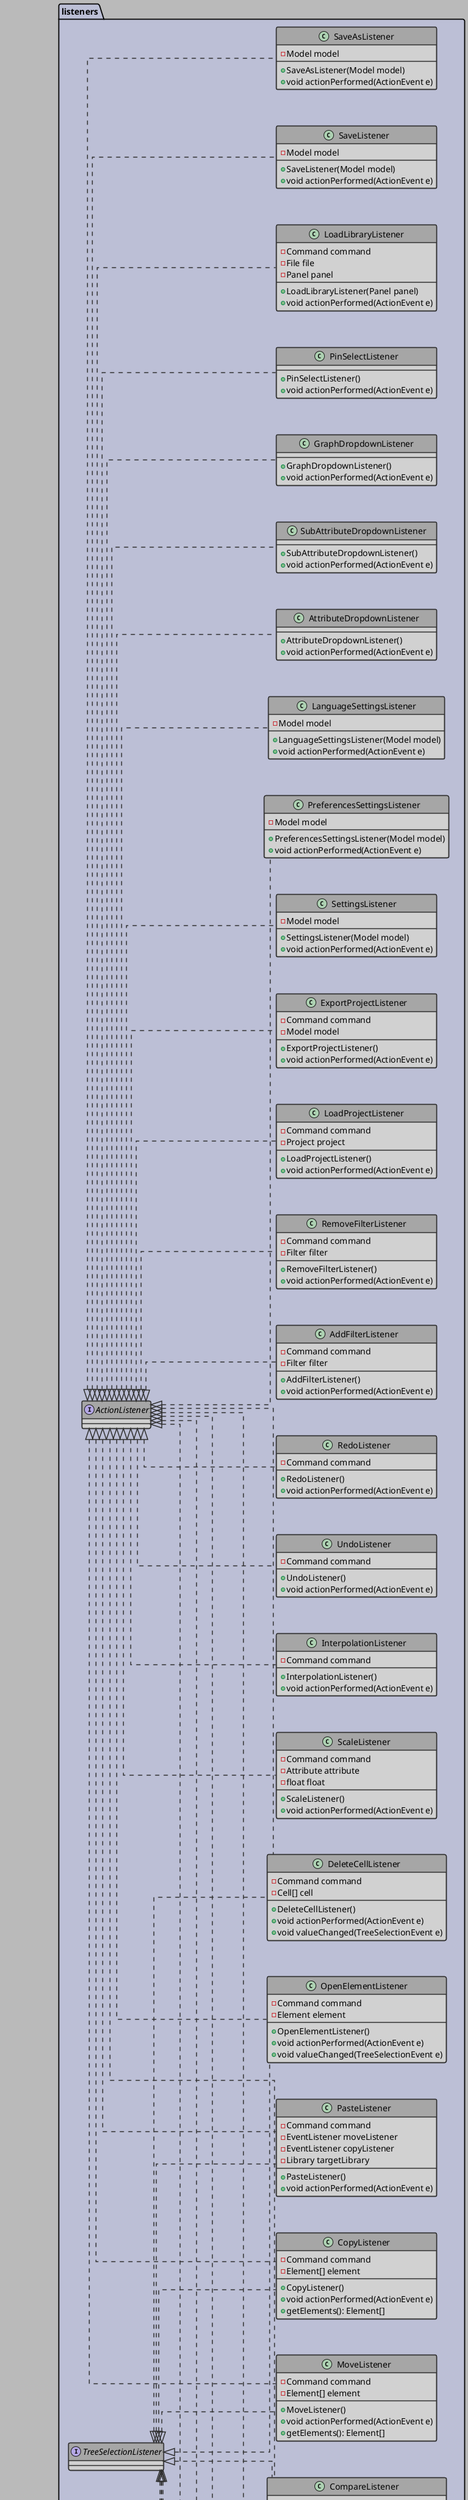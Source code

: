 @startuml
left to right direction

'Style Settings
skinparam {
    Linetype ortho
    BackgroundColor #bababa
    Shadowing false
    Nodesep 60
    Ranksep 50
    
}
skinparam Arrow {
    Color #2e2e2e
    Thickness 1.5
}
skinparam CircledCharacter {
    Radius 8
    FontSize 10
}
skinparam class {
    BackgroundColor #d1d1d1
    BorderColor #2e2e2e
    BorderThickness 1.5
    HeaderBackgroundColor #a6a6a6
}
skinparam package {
    BackgroundColor #bcbfd6
    BorderThickness 1.8
}
skinparam Note {
    BackgroundColor #297547
    BorderColor #171a17
    FontColor #e8e8e8
}

!startsub DIAGRAM
together {
    /'class Main{
        +{static} main(String[] args): void
    }'/

    class EventManager{
        -MainWindow view
        -Model model
        -Map<Event, EventListener> events
        -List<IObserver> handlers
        +EventManager(MainWindow view, Model model)
        +void initListeners()
        +getListeners(): Map<Event, EventListener>
        +void subscribeHandlers()
        +void removeListener(EventListener listener)
        +void removeHandler(IObserver handler)
        +void notifyHandlers(Model model, List<Filter> filters)
        
    }

    enum Event{
    LOAD
    OPEN
    DELETE
    REMOVE
    SAVE
    SAVEAS
    SELECT
    EDIT
    RENAME
    MERGE
    COPY
    MOVE
    PASTE
    REDO
    UNDO
    SCALE
    COMPARE
    INTERPOLATE
    ADDFILTER
    REMOVEFILTER
    LOADPROJECT
    SCSETTINGS
    PRSETTINGS
    LASETTINGS
    ATTRDROPDOWN
    GRAPHDROPDOWN
    SUBATTRDROPDOWN
    PIN
    STATISTICS
    }
    
     
    
    class DataUpdateHandler implements IObserver{
        -Outliner outliner
        -List<Element> elements
        +UpdateHandler(Outliner outliner)
        +void update(Arraylist<Library> libraries)

    }

    class SettingsUpdateHandler implements IObserver{
        -Panel panel
        +SettingsUpdateHandler(Panel panel)
        +void update(Settings settings)

    }

    class FilterUpdateHandler implements IObserver{
        -Panel panel
        +FilterUpdateHandler(Panel panel)
        +void update(List<Filter> filters)
    }

    class InterpolationHandler implements IObserver{
        -Panel panel
        +InterpolationHandler(Panel panel)
        +void update(float value)
    }

    class NamingConflictHandler implements IObserver{
        -MergeDialog mergeDialog
        -NameConflictResolver resolver
        +NamingConflictHandler(Cell leftCell, 
        Cell rightCell, NameConflictResolver resolver)
        +void actionPerformed(ActionEvent e)
    }
  
    
}

package listeners{

        class LoadLibraryListener implements ActionListener{
            -Command command
            -File file
            -Panel panel
            +LoadLibraryListener(Panel panel)
            +void actionPerformed(ActionEvent e)
            
        }
        
        class OpenElementListener implements ActionListener, TreeSelectionListener{
            -Command command
            -Element element
            +OpenElementListener()
            +void actionPerformed(ActionEvent e)
            +void valueChanged(TreeSelectionEvent e)
        }

        class DeleteCellListener implements ActionListener, TreeSelectionListener{
            -Command command
            -Cell[] cell
            +DeleteCellListener()
            +void actionPerformed(ActionEvent e)
            +void valueChanged(TreeSelectionEvent e)
        }

        class RemoveListener implements ActionListener, TreeSelectionListener{
            -Command command
            -Element[] element
            +RemoveListener()
            +void actionPerformed(ActionEvent e)
            +void valueChanged(TreeSelectionEvent e)
        }

        class SelectListener implements TreeSelectionListener{
            -Command command
            -Element[] element
            +SelectListener()
            +void valueChanged(TreeSelectionEvent e)
        }

        class RenameListener implements ActionListener, TreeSelectionListener{
            -Command command
            -Element element
            +RenameListener()
            +void actionPerformed(ActionEvent e)
            +void valueChanged(TreeSelectionEvent e)
        }

        class EditListener implements ActionListener, DocumentListener{
            -Command command
            -String newText
            -Element element
            +EditListener()
            +void actionPerformed(ActionEvent e)
            +void changedUpdate(DocumentEvent e)
        }

        class SaveListener implements ActionListener{
            -Model model
            +SaveListener(Model model)
            +void actionPerformed(ActionEvent e)
        }

        class SaveAsListener implements ActionListener{
            -Model model
            +SaveAsListener(Model model)
            +void actionPerformed(ActionEvent e)
        }

        class MergeListener implements ActionListener, TreeSelectionListener{
            -Command command
            -Library[] libraries
            +MergeListener()
            +void actionPerformed(ActionEvent e)
            +void valueChanged(TreeSelectionEvent e)
        }

        class ScaleListener implements ActionListener{
            -Command command
            -Attribute attribute
            -float float
            +ScaleListener()
            +void actionPerformed(ActionEvent e)
            
        }

        class InterpolationListener implements ActionListener{
            -Command command
            +InterpolationListener()
            +void actionPerformed(ActionEvent e)
        }

        class UndoListener implements ActionListener{
            -Command command
            +UndoListener()
            +void actionPerformed(ActionEvent e)
        }

        class RedoListener implements ActionListener{
            -Command command
            +RedoListener()
            +void actionPerformed(ActionEvent e)
        }

        class CompareListener implements ActionListener, TreeSelectionListener{
            -Command command
            +CompareListener()
            +void actionPerformed(ActionEvent e)
            +void valueChanged(TreeSelectionEvent e)
        }

        class MoveListener implements ActionListener, TreeSelectionListener{
            -Command command
            -Element[] element
            +MoveListener()
            +void actionPerformed(ActionEvent e)
            +getElements(): Element[]
        } 

        class CopyListener implements ActionListener, TreeSelectionListener{
            -Command command
            -Element[] element
            +CopyListener()
            +void actionPerformed(ActionEvent e)
            +getElements(): Element[]
        }

        class PasteListener implements ActionListener, TreeSelectionListener{
            -Command command
            -EventListener moveListener
            -EventListener copyListener
            -Library targetLibrary
            +PasteListener()
            +void actionPerformed(ActionEvent e)
        }

        class AddFilterListener implements ActionListener{
            -Command command
            -Filter filter
            +AddFilterListener()
            +void actionPerformed(ActionEvent e)
        }

         class RemoveFilterListener implements ActionListener{
            -Command command
            -Filter filter
            +RemoveFilterListener()
            +void actionPerformed(ActionEvent e)
        }

        
        class LoadProjectListener implements ActionListener{
            -Command command 
            -Project project
            +LoadProjectListener()
            +void actionPerformed(ActionEvent e)
        }

        class ExportProjectListener implements ActionListener{
            -Command command 
            -Model model 
            +ExportProjectListener()
            +void actionPerformed(ActionEvent e)

        }

        class StatisticsListener implements ItemListener{
            +StatisticsListener()
            +void itemStateChanged(ItemEvent e)
        }
        
        class SettingsListener implements ActionListener{
            -Model model
            +SettingsListener(Model model)
            +void actionPerformed(ActionEvent e)
        }

        class ShortcutSettingsListener implements KeyListener{
            -Shortcut shorcuts
            +ShortcutSettingsListener(Shortcuts shortcuts)
            +void actionPerformed(ActionEvent e)
        }

        class PreferencesSettingsListener implements ActionListener{
            -Model model
            +PreferencesSettingsListener(Model model)
            +void actionPerformed(ActionEvent e)

        }

        class LanguageSettingsListener implements ActionListener{
            -Model model
            +LanguageSettingsListener(Model model)
            +void actionPerformed(ActionEvent e)
        }


        class AttributeDropdownListener implements ActionListener{
            +AttributeDropdownListener()
            +void actionPerformed(ActionEvent e)
        }

        class SubAttributeDropdownListener implements ActionListener{
            +SubAttributeDropdownListener()
            +void actionPerformed(ActionEvent e)
        }

        class GraphDropdownListener implements ActionListener{
            +GraphDropdownListener()
            +void actionPerformed(ActionEvent e)
        }

        class PinSelectListener implements ActionListener{
            +PinSelectListener()
            +void actionPerformed(ActionEvent e)
        }

        
        /'class TabListener implements ActionListener{
            
            +TabListener()
            +void actionPerformed(ActionEvent e)
        }
        '/


}
!endsub
@enduml
